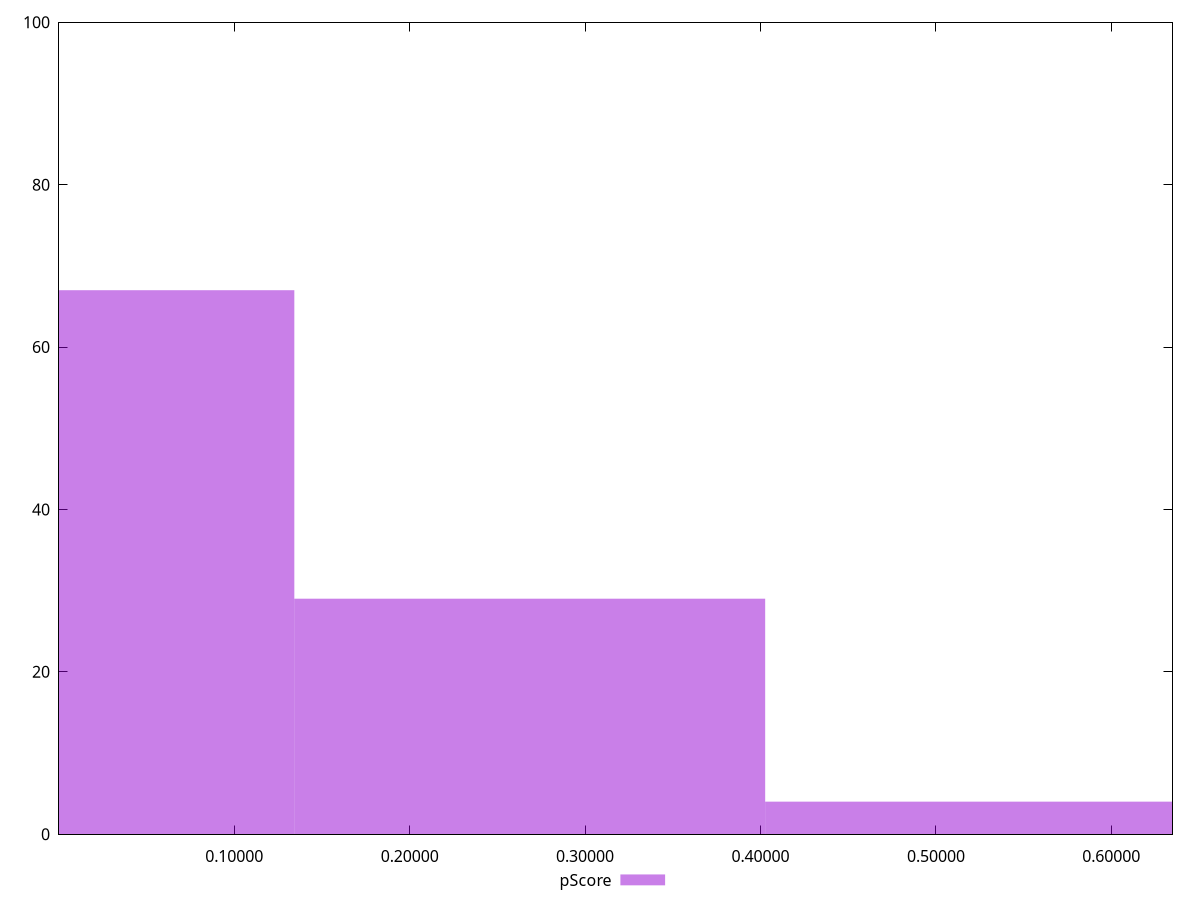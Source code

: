 reset

$pScore <<EOF
0 67
0.26844815405436157 29
0.5368963081087231 4
EOF

set key outside below
set boxwidth 0.26844815405436157
set xrange [0.000053890685042246034:0.6349047034056314]
set yrange [0:100]
set trange [0:100]
set style fill transparent solid 0.5 noborder
set terminal svg size 640, 490 enhanced background rgb 'white'
set output "report_00013_2021-02-09T12-04-24.940Z/total-blocking-time/samples/pages+cached/pScore/histogram.svg"

plot $pScore title "pScore" with boxes

reset
